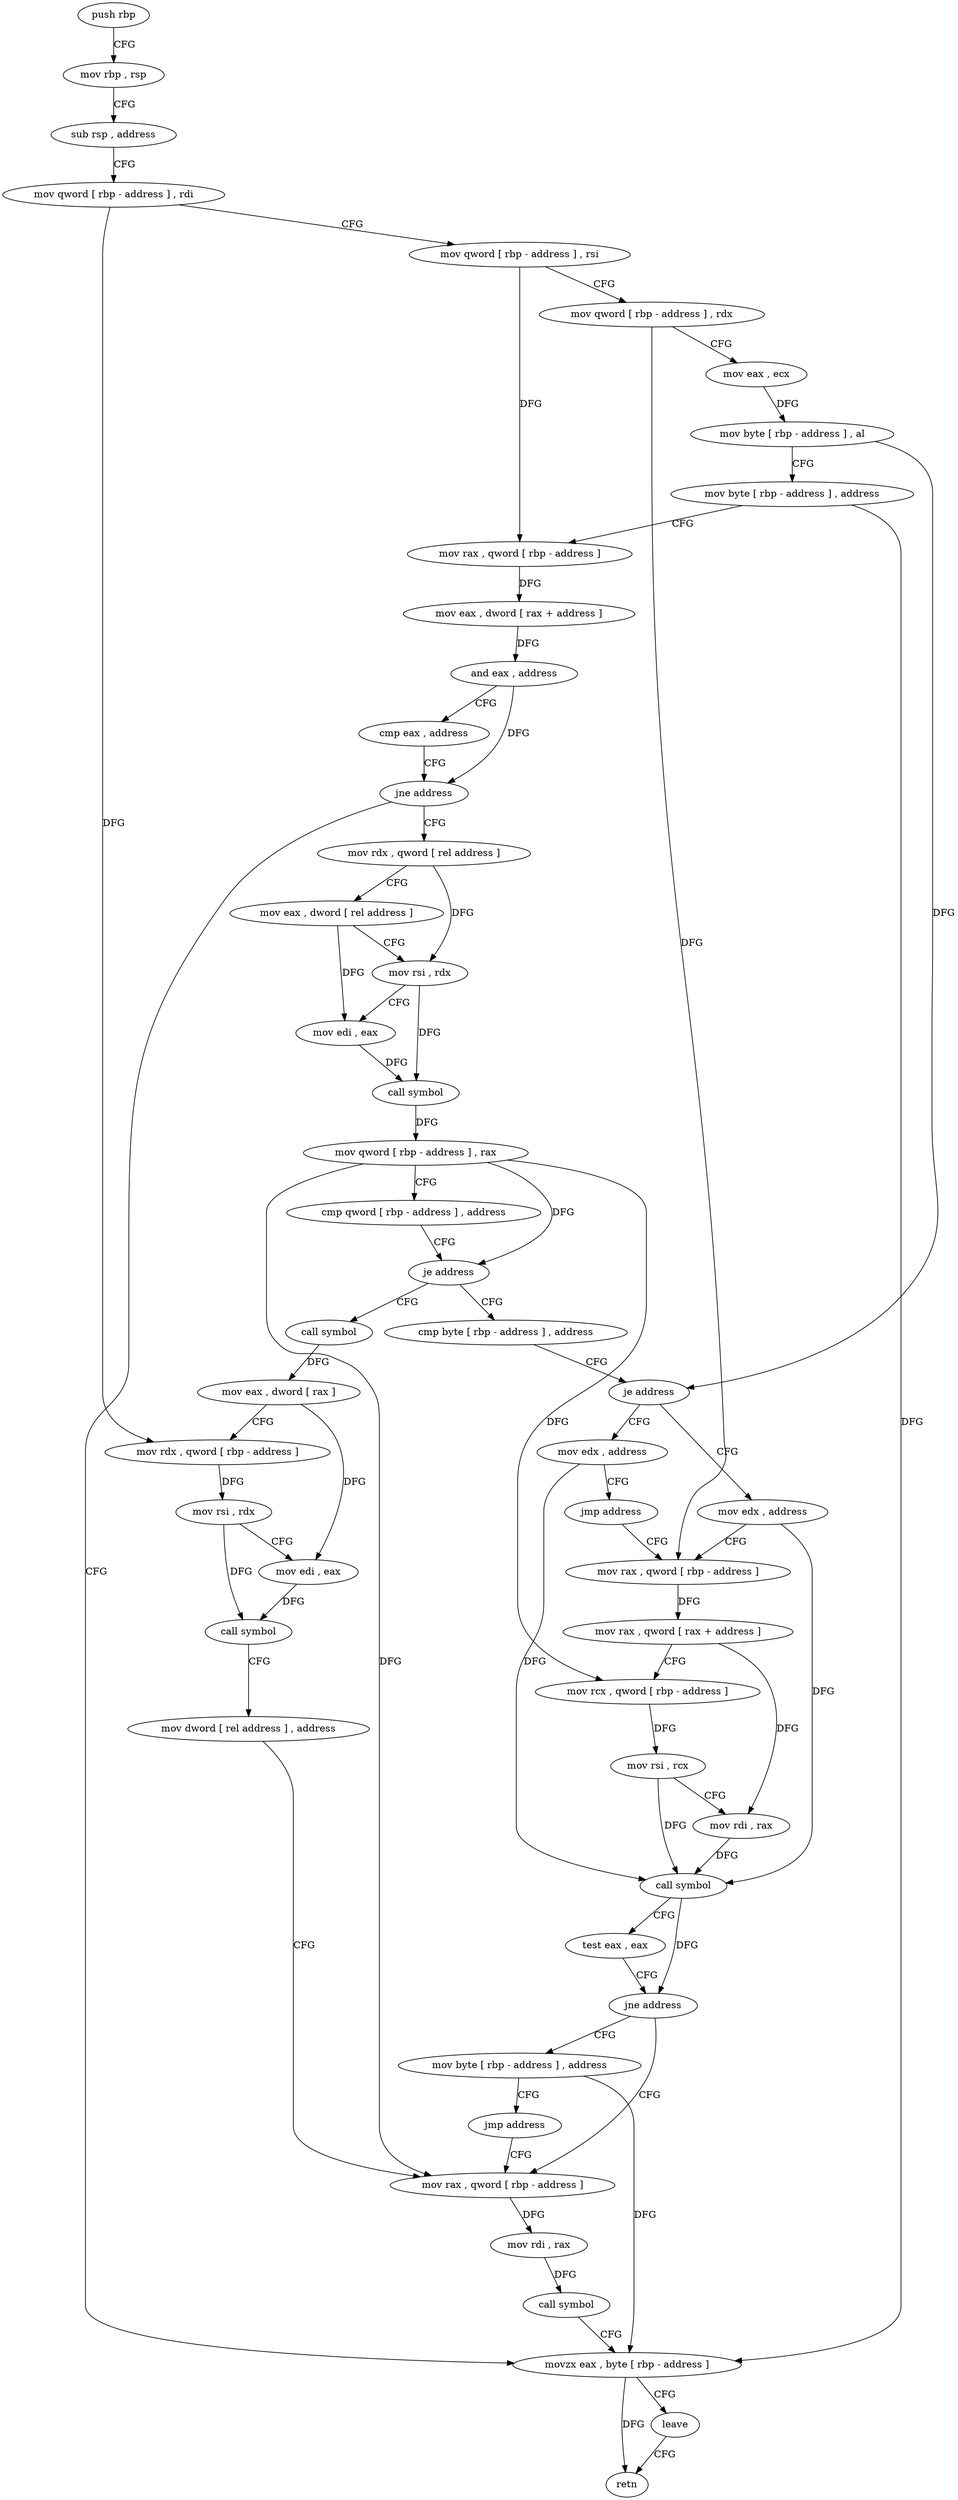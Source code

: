 digraph "func" {
"4217463" [label = "push rbp" ]
"4217464" [label = "mov rbp , rsp" ]
"4217467" [label = "sub rsp , address" ]
"4217471" [label = "mov qword [ rbp - address ] , rdi" ]
"4217475" [label = "mov qword [ rbp - address ] , rsi" ]
"4217479" [label = "mov qword [ rbp - address ] , rdx" ]
"4217483" [label = "mov eax , ecx" ]
"4217485" [label = "mov byte [ rbp - address ] , al" ]
"4217488" [label = "mov byte [ rbp - address ] , address" ]
"4217492" [label = "mov rax , qword [ rbp - address ]" ]
"4217496" [label = "mov eax , dword [ rax + address ]" ]
"4217499" [label = "and eax , address" ]
"4217504" [label = "cmp eax , address" ]
"4217509" [label = "jne address" ]
"4217643" [label = "movzx eax , byte [ rbp - address ]" ]
"4217515" [label = "mov rdx , qword [ rel address ]" ]
"4217647" [label = "leave" ]
"4217648" [label = "retn" ]
"4217522" [label = "mov eax , dword [ rel address ]" ]
"4217528" [label = "mov rsi , rdx" ]
"4217531" [label = "mov edi , eax" ]
"4217533" [label = "call symbol" ]
"4217538" [label = "mov qword [ rbp - address ] , rax" ]
"4217542" [label = "cmp qword [ rbp - address ] , address" ]
"4217547" [label = "je address" ]
"4217600" [label = "call symbol" ]
"4217549" [label = "cmp byte [ rbp - address ] , address" ]
"4217605" [label = "mov eax , dword [ rax ]" ]
"4217607" [label = "mov rdx , qword [ rbp - address ]" ]
"4217611" [label = "mov rsi , rdx" ]
"4217614" [label = "mov edi , eax" ]
"4217616" [label = "call symbol" ]
"4217621" [label = "mov dword [ rel address ] , address" ]
"4217631" [label = "mov rax , qword [ rbp - address ]" ]
"4217553" [label = "je address" ]
"4217562" [label = "mov edx , address" ]
"4217555" [label = "mov edx , address" ]
"4217567" [label = "mov rax , qword [ rbp - address ]" ]
"4217560" [label = "jmp address" ]
"4217635" [label = "mov rdi , rax" ]
"4217638" [label = "call symbol" ]
"4217594" [label = "mov byte [ rbp - address ] , address" ]
"4217598" [label = "jmp address" ]
"4217571" [label = "mov rax , qword [ rax + address ]" ]
"4217575" [label = "mov rcx , qword [ rbp - address ]" ]
"4217579" [label = "mov rsi , rcx" ]
"4217582" [label = "mov rdi , rax" ]
"4217585" [label = "call symbol" ]
"4217590" [label = "test eax , eax" ]
"4217592" [label = "jne address" ]
"4217463" -> "4217464" [ label = "CFG" ]
"4217464" -> "4217467" [ label = "CFG" ]
"4217467" -> "4217471" [ label = "CFG" ]
"4217471" -> "4217475" [ label = "CFG" ]
"4217471" -> "4217607" [ label = "DFG" ]
"4217475" -> "4217479" [ label = "CFG" ]
"4217475" -> "4217492" [ label = "DFG" ]
"4217479" -> "4217483" [ label = "CFG" ]
"4217479" -> "4217567" [ label = "DFG" ]
"4217483" -> "4217485" [ label = "DFG" ]
"4217485" -> "4217488" [ label = "CFG" ]
"4217485" -> "4217553" [ label = "DFG" ]
"4217488" -> "4217492" [ label = "CFG" ]
"4217488" -> "4217643" [ label = "DFG" ]
"4217492" -> "4217496" [ label = "DFG" ]
"4217496" -> "4217499" [ label = "DFG" ]
"4217499" -> "4217504" [ label = "CFG" ]
"4217499" -> "4217509" [ label = "DFG" ]
"4217504" -> "4217509" [ label = "CFG" ]
"4217509" -> "4217643" [ label = "CFG" ]
"4217509" -> "4217515" [ label = "CFG" ]
"4217643" -> "4217647" [ label = "CFG" ]
"4217643" -> "4217648" [ label = "DFG" ]
"4217515" -> "4217522" [ label = "CFG" ]
"4217515" -> "4217528" [ label = "DFG" ]
"4217647" -> "4217648" [ label = "CFG" ]
"4217522" -> "4217528" [ label = "CFG" ]
"4217522" -> "4217531" [ label = "DFG" ]
"4217528" -> "4217531" [ label = "CFG" ]
"4217528" -> "4217533" [ label = "DFG" ]
"4217531" -> "4217533" [ label = "DFG" ]
"4217533" -> "4217538" [ label = "DFG" ]
"4217538" -> "4217542" [ label = "CFG" ]
"4217538" -> "4217547" [ label = "DFG" ]
"4217538" -> "4217631" [ label = "DFG" ]
"4217538" -> "4217575" [ label = "DFG" ]
"4217542" -> "4217547" [ label = "CFG" ]
"4217547" -> "4217600" [ label = "CFG" ]
"4217547" -> "4217549" [ label = "CFG" ]
"4217600" -> "4217605" [ label = "DFG" ]
"4217549" -> "4217553" [ label = "CFG" ]
"4217605" -> "4217607" [ label = "CFG" ]
"4217605" -> "4217614" [ label = "DFG" ]
"4217607" -> "4217611" [ label = "DFG" ]
"4217611" -> "4217614" [ label = "CFG" ]
"4217611" -> "4217616" [ label = "DFG" ]
"4217614" -> "4217616" [ label = "DFG" ]
"4217616" -> "4217621" [ label = "CFG" ]
"4217621" -> "4217631" [ label = "CFG" ]
"4217631" -> "4217635" [ label = "DFG" ]
"4217553" -> "4217562" [ label = "CFG" ]
"4217553" -> "4217555" [ label = "CFG" ]
"4217562" -> "4217567" [ label = "CFG" ]
"4217562" -> "4217585" [ label = "DFG" ]
"4217555" -> "4217560" [ label = "CFG" ]
"4217555" -> "4217585" [ label = "DFG" ]
"4217567" -> "4217571" [ label = "DFG" ]
"4217560" -> "4217567" [ label = "CFG" ]
"4217635" -> "4217638" [ label = "DFG" ]
"4217638" -> "4217643" [ label = "CFG" ]
"4217594" -> "4217598" [ label = "CFG" ]
"4217594" -> "4217643" [ label = "DFG" ]
"4217598" -> "4217631" [ label = "CFG" ]
"4217571" -> "4217575" [ label = "CFG" ]
"4217571" -> "4217582" [ label = "DFG" ]
"4217575" -> "4217579" [ label = "DFG" ]
"4217579" -> "4217582" [ label = "CFG" ]
"4217579" -> "4217585" [ label = "DFG" ]
"4217582" -> "4217585" [ label = "DFG" ]
"4217585" -> "4217590" [ label = "CFG" ]
"4217585" -> "4217592" [ label = "DFG" ]
"4217590" -> "4217592" [ label = "CFG" ]
"4217592" -> "4217631" [ label = "CFG" ]
"4217592" -> "4217594" [ label = "CFG" ]
}

